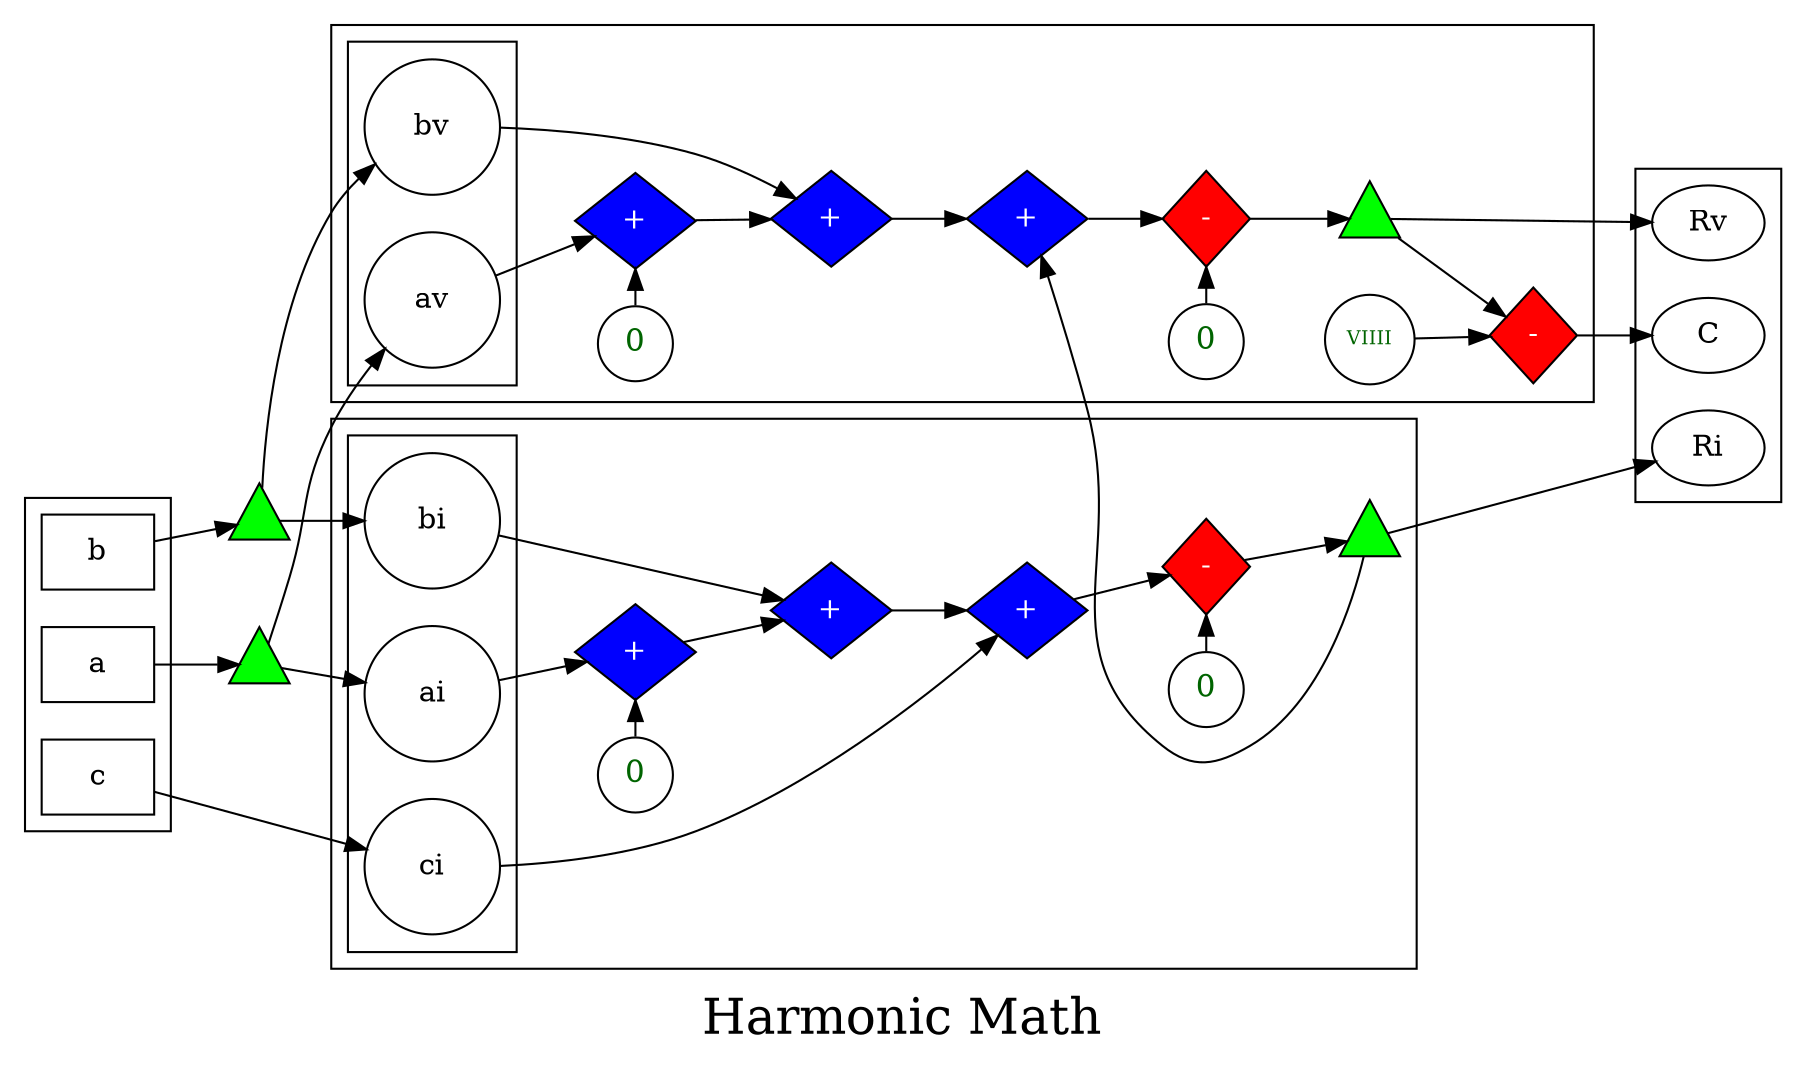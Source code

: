 ##Command to produce the output: "dot -Tpng thisfile > thisfile.png"

digraph HeterodyneAdder {
    graph [fontsize=15 splines=true overlap=false rankdir = "LR"];

    subgraph cluster_inputs {
        rank=same;
        node [shape=box];  a;b;c;
    }

    {node [shape=diamond,style=filled,fontcolor=white,fillcolor=blue,label="+",height=.3,width=.3];
        add01; add02; add03; add04; add05; add06;}
    {node [shape=diamond,style=filled,fontcolor=white,fillcolor=red,label="-",height=.3,width=.3];
        sub01; sub03; sub04;}
    {node [shape=circle   fixedsize=true width=0.5 fontsize=15 fontcolor=darkgreen label=0]; e1;e2;e3;e4;}
    {node [shape=circle   fixedsize=true width=0.6 fontsize=9 fontcolor=darkgreen]; VIIII}
    {node [shape=triangle fixedsize=true width=0.4 style=filled fontcolor=white fillcolor=green label="" ];
        split_a;split_b;split_I;split_V;}

    a -> split_a;
    b -> split_b;
    /*
    ** Build the I-adder
    */
    subgraph cluster_add_Is {
        subgraph cluster_chewed_Is {
            rank=same;
            node [shape=circle fixedsize=true width=0.9]; ai;bi;ci;
        }
        {rank=same; e1 -> add01;}
        ai -> add01 -> add03;
                 bi -> add03 -> add05 -> sub01 -> split_I;
                          ci -> add05;
        {rank=same; e3 -> sub01;}
    }
    /*
    ** Feed the input into it
    */

    split_a->ai;
    split_b->bi;
    c->ci;

    /*
    ** Build the V adder
    */
    subgraph cluster_add_Vs {
        subgraph cluster_chewed_Vs {
            rank=same;
            node [shape=circle fixedsize=true width=0.9]; av;bv;
        }
        {rank=same; e2 -> add02;}
        av -> add02 -> add04 -> add06 -> sub03 -> split_V -> sub04;
                 bv -> add04;                       VIIII -> sub04;
        {rank=same; e4 -> sub03;}
    }
    /*
    ** Feed the inputs into it
    */
    split_a->av;
    split_b->bv;

    /*
    ** Group the output
    */
    subgraph cluster_results {
        rank=same;
        Ri; Rv; C;
    }
    /*
    ** Extract the results into the output
    */
    split_I -> Ri;
    split_I -> add06 [constraint=false];
    split_V -> Rv;
    sub04 -> C;

    overlap=false
    label="Harmonic Math"
    fontsize=24;
}

